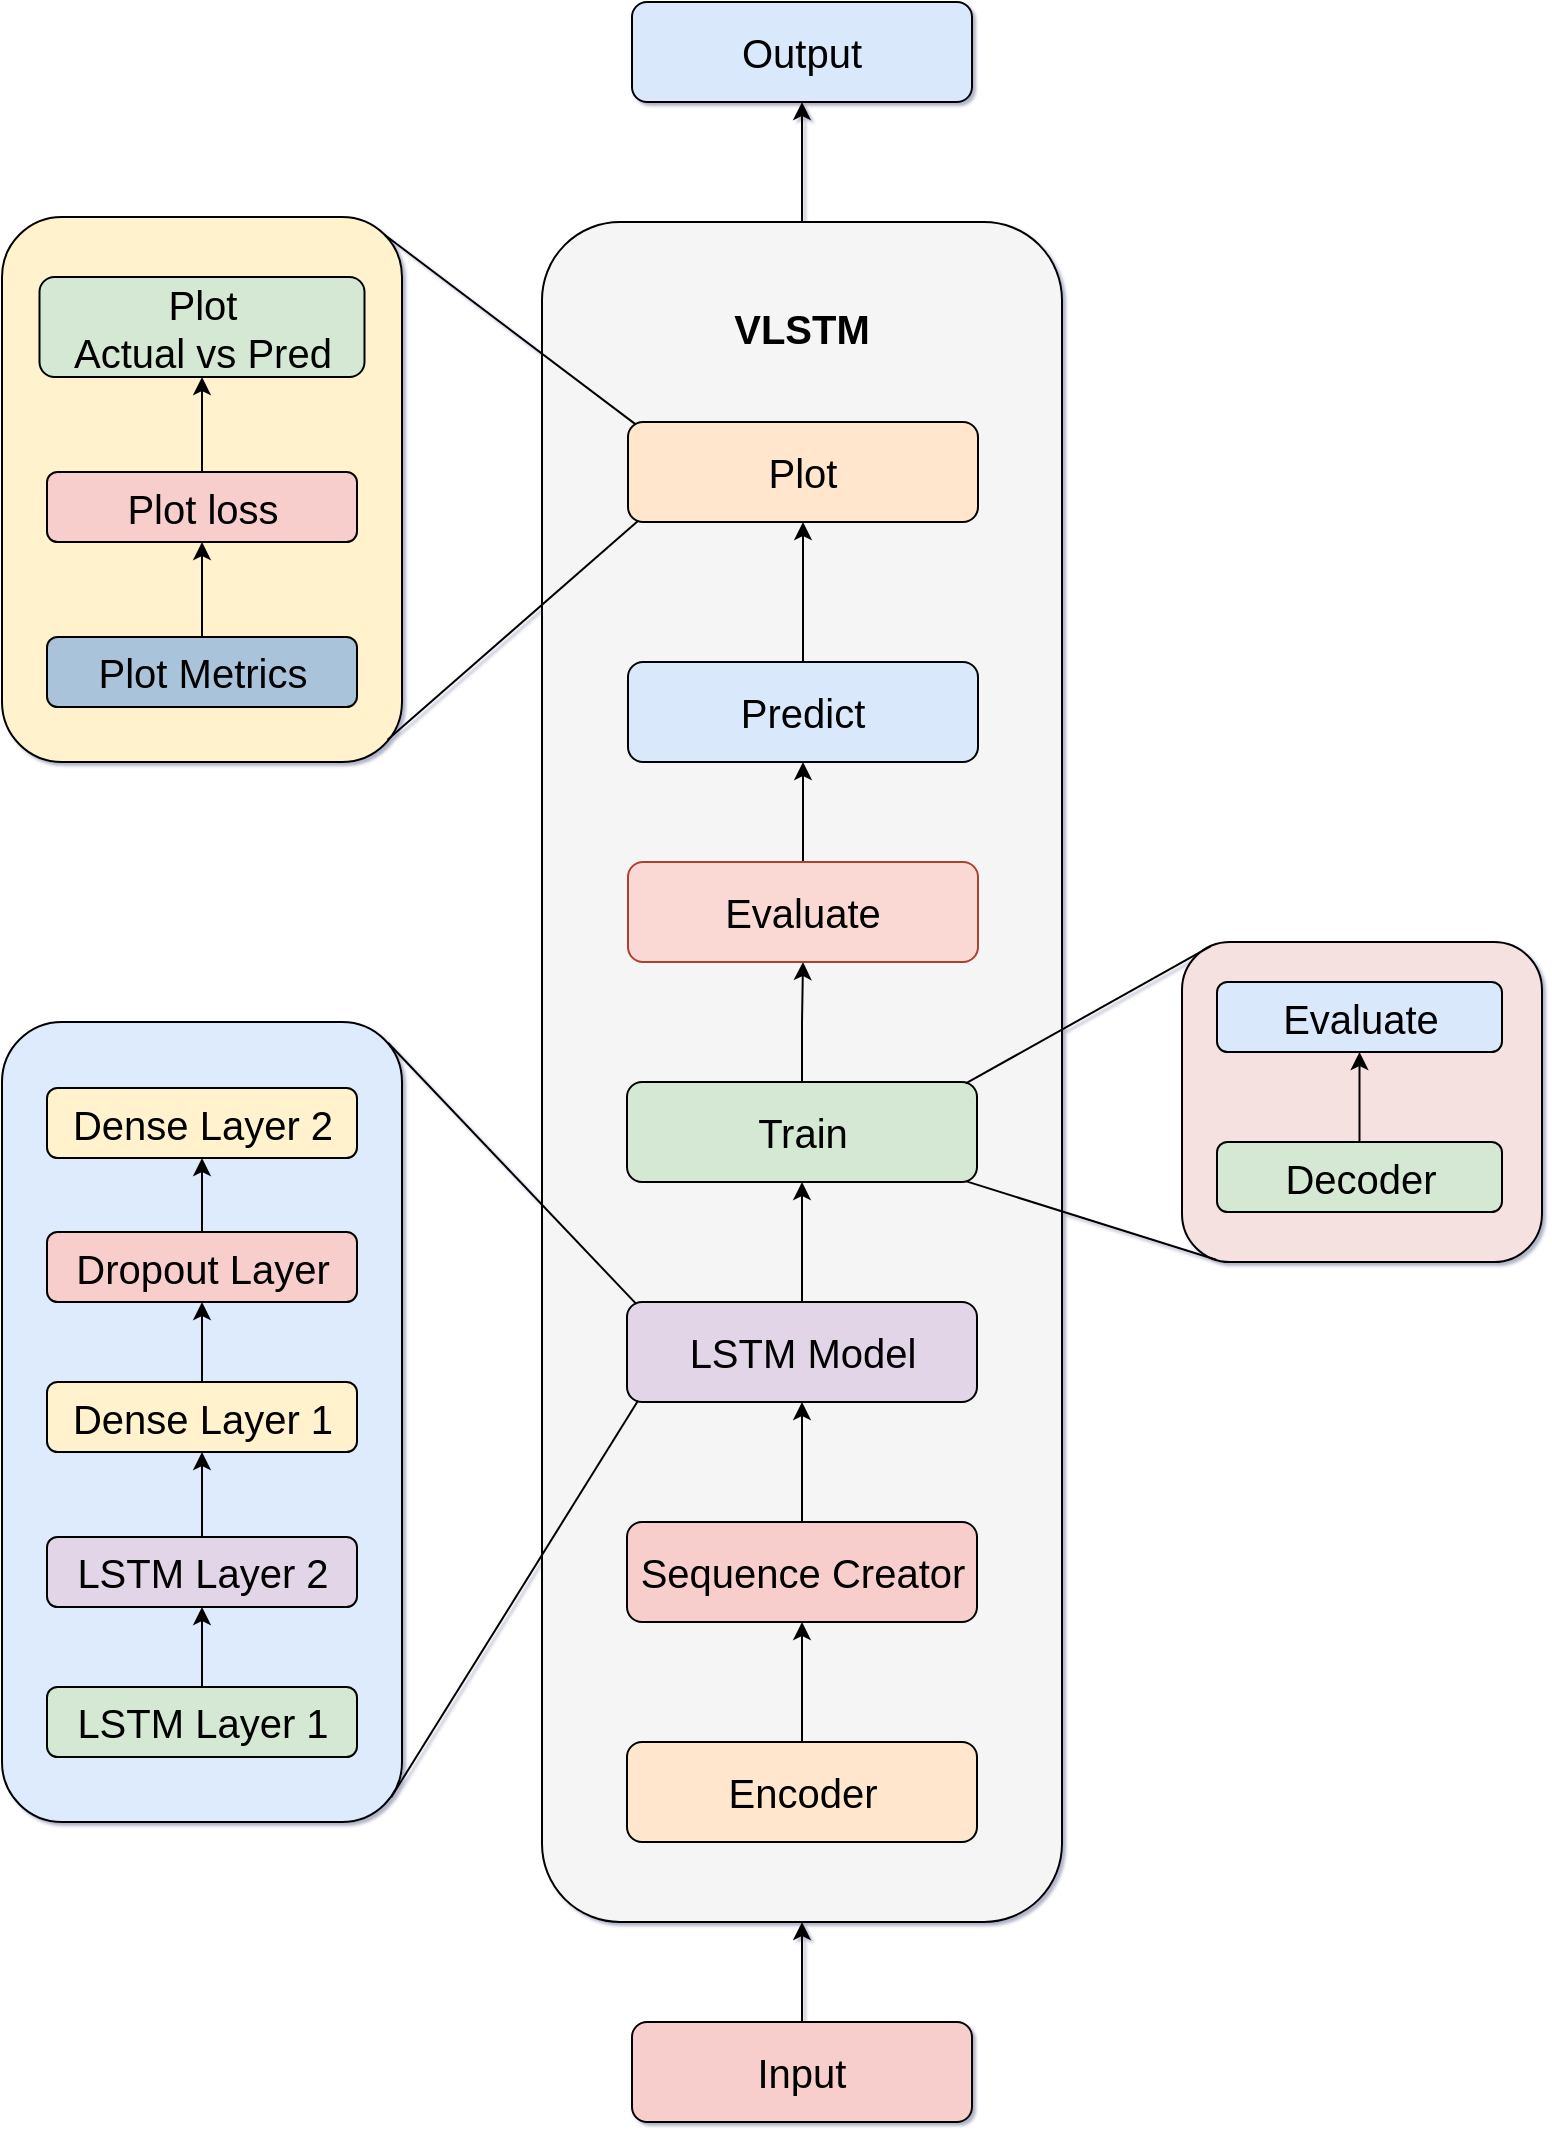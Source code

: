 <mxfile version="25.0.1">
  <diagram name="Page-1" id="XxGBwA8hfzoIfB4aXam7">
    <mxGraphModel dx="1697" dy="1125" grid="0" gridSize="10" guides="1" tooltips="1" connect="1" arrows="1" fold="1" page="1" pageScale="1" pageWidth="700" pageHeight="1000" background="#ffffff" math="0" shadow="1">
      <root>
        <mxCell id="0" />
        <mxCell id="1" parent="0" />
        <mxCell id="OKiee_rYJw-JIQHx1byR-1" style="edgeStyle=orthogonalEdgeStyle;rounded=0;orthogonalLoop=1;jettySize=auto;html=1;exitX=0.5;exitY=0;exitDx=0;exitDy=0;entryX=0.5;entryY=1;entryDx=0;entryDy=0;" parent="1" source="OKiee_rYJw-JIQHx1byR-2" target="OKiee_rYJw-JIQHx1byR-34" edge="1">
          <mxGeometry relative="1" as="geometry" />
        </mxCell>
        <mxCell id="OKiee_rYJw-JIQHx1byR-2" value="" style="rounded=1;whiteSpace=wrap;html=1;fillColor=#f5f5f5;strokeColor=#000000;fontColor=#333333;" parent="1" vertex="1">
          <mxGeometry x="569" y="511" width="260" height="850" as="geometry" />
        </mxCell>
        <mxCell id="OKiee_rYJw-JIQHx1byR-3" value="" style="rounded=1;whiteSpace=wrap;html=1;fillColor=#f5e1e0;strokeColor=#000000;" parent="1" vertex="1">
          <mxGeometry x="889" y="871" width="180" height="160" as="geometry" />
        </mxCell>
        <mxCell id="OKiee_rYJw-JIQHx1byR-4" value="" style="rounded=1;whiteSpace=wrap;html=1;fillColor=#ddebfd;strokeColor=#000000;" parent="1" vertex="1">
          <mxGeometry x="299" y="911" width="200" height="400" as="geometry" />
        </mxCell>
        <mxCell id="OKiee_rYJw-JIQHx1byR-5" style="edgeStyle=orthogonalEdgeStyle;rounded=0;orthogonalLoop=1;jettySize=auto;html=1;exitX=0.5;exitY=0;exitDx=0;exitDy=0;entryX=0.5;entryY=1;entryDx=0;entryDy=0;" parent="1" source="OKiee_rYJw-JIQHx1byR-6" target="OKiee_rYJw-JIQHx1byR-2" edge="1">
          <mxGeometry relative="1" as="geometry" />
        </mxCell>
        <mxCell id="OKiee_rYJw-JIQHx1byR-6" value="&lt;font style=&quot;font-size: 20px;&quot;&gt;Input&lt;/font&gt;" style="rounded=1;whiteSpace=wrap;html=1;fillColor=#f8cecc;strokeColor=#000000;" parent="1" vertex="1">
          <mxGeometry x="614" y="1411" width="170" height="50" as="geometry" />
        </mxCell>
        <mxCell id="OKiee_rYJw-JIQHx1byR-7" value="&lt;font style=&quot;font-size: 20px;&quot;&gt;Plot&lt;/font&gt;" style="rounded=1;whiteSpace=wrap;html=1;fillColor=#ffe6cc;strokeColor=#000000;" parent="1" vertex="1">
          <mxGeometry x="612" y="611" width="175" height="50" as="geometry" />
        </mxCell>
        <mxCell id="OKiee_rYJw-JIQHx1byR-8" style="edgeStyle=orthogonalEdgeStyle;rounded=0;orthogonalLoop=1;jettySize=auto;html=1;exitX=0.5;exitY=0;exitDx=0;exitDy=0;" parent="1" source="OKiee_rYJw-JIQHx1byR-9" target="OKiee_rYJw-JIQHx1byR-7" edge="1">
          <mxGeometry relative="1" as="geometry" />
        </mxCell>
        <mxCell id="OKiee_rYJw-JIQHx1byR-9" value="&lt;font style=&quot;font-size: 20px;&quot;&gt;Predict&lt;/font&gt;" style="rounded=1;whiteSpace=wrap;html=1;fillColor=#dae8fc;strokeColor=#000000;" parent="1" vertex="1">
          <mxGeometry x="612" y="731" width="175" height="50" as="geometry" />
        </mxCell>
        <mxCell id="OKiee_rYJw-JIQHx1byR-10" style="edgeStyle=orthogonalEdgeStyle;rounded=0;orthogonalLoop=1;jettySize=auto;html=1;exitX=0.5;exitY=0;exitDx=0;exitDy=0;" parent="1" source="OKiee_rYJw-JIQHx1byR-46" target="OKiee_rYJw-JIQHx1byR-9" edge="1">
          <mxGeometry relative="1" as="geometry" />
        </mxCell>
        <mxCell id="OKiee_rYJw-JIQHx1byR-11" value="&lt;font style=&quot;font-size: 20px;&quot;&gt;Train&lt;/font&gt;" style="rounded=1;whiteSpace=wrap;html=1;fillColor=#d5e8d4;strokeColor=#000000;" parent="1" vertex="1">
          <mxGeometry x="611.5" y="941" width="175" height="50" as="geometry" />
        </mxCell>
        <mxCell id="OKiee_rYJw-JIQHx1byR-12" value="" style="rounded=1;whiteSpace=wrap;html=1;fillColor=#fff2cc;strokeColor=#000000;" parent="1" vertex="1">
          <mxGeometry x="299" y="508.5" width="200" height="272.5" as="geometry" />
        </mxCell>
        <mxCell id="OKiee_rYJw-JIQHx1byR-13" style="edgeStyle=orthogonalEdgeStyle;rounded=0;orthogonalLoop=1;jettySize=auto;html=1;exitX=0.5;exitY=0;exitDx=0;exitDy=0;" parent="1" source="OKiee_rYJw-JIQHx1byR-14" target="OKiee_rYJw-JIQHx1byR-11" edge="1">
          <mxGeometry relative="1" as="geometry" />
        </mxCell>
        <mxCell id="OKiee_rYJw-JIQHx1byR-14" value="&lt;font style=&quot;font-size: 20px;&quot;&gt;LSTM Model&lt;/font&gt;" style="rounded=1;whiteSpace=wrap;html=1;fillColor=#e1d5e7;strokeColor=#000000;" parent="1" vertex="1">
          <mxGeometry x="611.5" y="1051" width="175" height="50" as="geometry" />
        </mxCell>
        <mxCell id="OKiee_rYJw-JIQHx1byR-15" style="edgeStyle=orthogonalEdgeStyle;rounded=0;orthogonalLoop=1;jettySize=auto;html=1;exitX=0.5;exitY=0;exitDx=0;exitDy=0;entryX=0.5;entryY=1;entryDx=0;entryDy=0;" parent="1" source="OKiee_rYJw-JIQHx1byR-16" target="OKiee_rYJw-JIQHx1byR-14" edge="1">
          <mxGeometry relative="1" as="geometry" />
        </mxCell>
        <mxCell id="OKiee_rYJw-JIQHx1byR-16" value="&lt;font style=&quot;font-size: 20px;&quot;&gt;Sequence Creator&lt;/font&gt;" style="rounded=1;whiteSpace=wrap;html=1;fillColor=#f8cecc;strokeColor=#000000;" parent="1" vertex="1">
          <mxGeometry x="611.5" y="1161" width="175" height="50" as="geometry" />
        </mxCell>
        <mxCell id="OKiee_rYJw-JIQHx1byR-17" style="edgeStyle=orthogonalEdgeStyle;rounded=0;orthogonalLoop=1;jettySize=auto;html=1;exitX=0.5;exitY=0;exitDx=0;exitDy=0;" parent="1" source="OKiee_rYJw-JIQHx1byR-18" target="OKiee_rYJw-JIQHx1byR-16" edge="1">
          <mxGeometry relative="1" as="geometry" />
        </mxCell>
        <mxCell id="OKiee_rYJw-JIQHx1byR-18" value="&lt;font style=&quot;font-size: 20px;&quot;&gt;Encoder&lt;/font&gt;" style="rounded=1;whiteSpace=wrap;html=1;fillColor=#ffe6cc;strokeColor=#000000;" parent="1" vertex="1">
          <mxGeometry x="611.5" y="1271" width="175" height="50" as="geometry" />
        </mxCell>
        <mxCell id="OKiee_rYJw-JIQHx1byR-19" value="&lt;font style=&quot;font-size: 20px;&quot;&gt;Evaluate&lt;/font&gt;" style="rounded=1;whiteSpace=wrap;html=1;fillColor=#dae8fc;strokeColor=#000000;" parent="1" vertex="1">
          <mxGeometry x="906.5" y="891" width="142.5" height="35" as="geometry" />
        </mxCell>
        <mxCell id="OKiee_rYJw-JIQHx1byR-20" style="edgeStyle=orthogonalEdgeStyle;rounded=0;orthogonalLoop=1;jettySize=auto;html=1;exitX=0.5;exitY=0;exitDx=0;exitDy=0;entryX=0.5;entryY=1;entryDx=0;entryDy=0;" parent="1" source="OKiee_rYJw-JIQHx1byR-21" target="OKiee_rYJw-JIQHx1byR-19" edge="1">
          <mxGeometry relative="1" as="geometry" />
        </mxCell>
        <mxCell id="OKiee_rYJw-JIQHx1byR-21" value="&lt;font style=&quot;font-size: 20px;&quot;&gt;Decoder&lt;/font&gt;" style="rounded=1;whiteSpace=wrap;html=1;fillColor=#d5e8d4;strokeColor=#000000;" parent="1" vertex="1">
          <mxGeometry x="906.5" y="971" width="142.5" height="35" as="geometry" />
        </mxCell>
        <mxCell id="OKiee_rYJw-JIQHx1byR-22" value="&lt;font style=&quot;font-size: 20px;&quot;&gt;Plot&lt;/font&gt;&lt;div&gt;&lt;font style=&quot;font-size: 20px;&quot;&gt;Actual vs Pred&lt;/font&gt;&lt;/div&gt;" style="rounded=1;whiteSpace=wrap;html=1;fillColor=#d5e8d4;strokeColor=#000000;" parent="1" vertex="1">
          <mxGeometry x="317.75" y="538.5" width="162.5" height="50" as="geometry" />
        </mxCell>
        <mxCell id="OKiee_rYJw-JIQHx1byR-23" value="&lt;font style=&quot;font-size: 20px;&quot;&gt;Plot loss&lt;/font&gt;" style="rounded=1;whiteSpace=wrap;html=1;fillColor=#f8cecc;strokeColor=#000000;" parent="1" vertex="1">
          <mxGeometry x="321.5" y="636" width="155" height="35" as="geometry" />
        </mxCell>
        <mxCell id="OKiee_rYJw-JIQHx1byR-24" style="edgeStyle=orthogonalEdgeStyle;rounded=0;orthogonalLoop=1;jettySize=auto;html=1;exitX=0.5;exitY=0;exitDx=0;exitDy=0;entryX=0.5;entryY=1;entryDx=0;entryDy=0;" parent="1" source="OKiee_rYJw-JIQHx1byR-25" target="OKiee_rYJw-JIQHx1byR-27" edge="1">
          <mxGeometry relative="1" as="geometry" />
        </mxCell>
        <mxCell id="OKiee_rYJw-JIQHx1byR-25" value="&lt;font style=&quot;font-size: 20px;&quot;&gt;LSTM Layer 1&lt;/font&gt;" style="rounded=1;whiteSpace=wrap;html=1;fillColor=#d5e8d4;strokeColor=#000000;" parent="1" vertex="1">
          <mxGeometry x="321.5" y="1243.5" width="155" height="35" as="geometry" />
        </mxCell>
        <mxCell id="OKiee_rYJw-JIQHx1byR-26" style="edgeStyle=orthogonalEdgeStyle;rounded=0;orthogonalLoop=1;jettySize=auto;html=1;exitX=0.5;exitY=0;exitDx=0;exitDy=0;entryX=0.5;entryY=1;entryDx=0;entryDy=0;" parent="1" source="OKiee_rYJw-JIQHx1byR-27" target="OKiee_rYJw-JIQHx1byR-29" edge="1">
          <mxGeometry relative="1" as="geometry" />
        </mxCell>
        <mxCell id="OKiee_rYJw-JIQHx1byR-27" value="&lt;span style=&quot;font-size: 20px;&quot;&gt;LSTM&amp;nbsp;&lt;/span&gt;&lt;span style=&quot;font-size: 20px;&quot;&gt;Layer 2&lt;/span&gt;" style="rounded=1;whiteSpace=wrap;html=1;fillColor=#e1d5e7;strokeColor=#000000;" parent="1" vertex="1">
          <mxGeometry x="321.5" y="1168.5" width="155" height="35" as="geometry" />
        </mxCell>
        <mxCell id="OKiee_rYJw-JIQHx1byR-28" style="edgeStyle=orthogonalEdgeStyle;rounded=0;orthogonalLoop=1;jettySize=auto;html=1;exitX=0.5;exitY=0;exitDx=0;exitDy=0;entryX=0.5;entryY=1;entryDx=0;entryDy=0;" parent="1" source="OKiee_rYJw-JIQHx1byR-29" target="OKiee_rYJw-JIQHx1byR-32" edge="1">
          <mxGeometry relative="1" as="geometry" />
        </mxCell>
        <mxCell id="OKiee_rYJw-JIQHx1byR-29" value="&lt;font style=&quot;font-size: 20px;&quot;&gt;Dense Layer 1&lt;/font&gt;" style="rounded=1;whiteSpace=wrap;html=1;fillColor=#fff2cc;strokeColor=#000000;" parent="1" vertex="1">
          <mxGeometry x="321.5" y="1091" width="155" height="35" as="geometry" />
        </mxCell>
        <mxCell id="OKiee_rYJw-JIQHx1byR-31" value="&lt;span style=&quot;font-size: 20px;&quot;&gt;Dense Layer 2&lt;/span&gt;" style="rounded=1;whiteSpace=wrap;html=1;fillColor=#fff2cc;strokeColor=#000000;" parent="1" vertex="1">
          <mxGeometry x="321.5" y="944" width="155" height="35" as="geometry" />
        </mxCell>
        <mxCell id="OKiee_rYJw-JIQHx1byR-32" value="&lt;span style=&quot;font-size: 20px;&quot;&gt;Dropout Layer&lt;/span&gt;" style="rounded=1;whiteSpace=wrap;html=1;fillColor=#f8cecc;strokeColor=#000000;" parent="1" vertex="1">
          <mxGeometry x="321.5" y="1016" width="155" height="35" as="geometry" />
        </mxCell>
        <mxCell id="OKiee_rYJw-JIQHx1byR-33" style="edgeStyle=orthogonalEdgeStyle;rounded=0;orthogonalLoop=1;jettySize=auto;html=1;exitX=0.5;exitY=1;exitDx=0;exitDy=0;" parent="1" source="OKiee_rYJw-JIQHx1byR-4" target="OKiee_rYJw-JIQHx1byR-4" edge="1">
          <mxGeometry relative="1" as="geometry" />
        </mxCell>
        <mxCell id="OKiee_rYJw-JIQHx1byR-34" value="&lt;span style=&quot;font-size: 20px;&quot;&gt;Output&lt;/span&gt;" style="rounded=1;whiteSpace=wrap;html=1;fillColor=#dae8fc;strokeColor=#000000;" parent="1" vertex="1">
          <mxGeometry x="614" y="401" width="170" height="50" as="geometry" />
        </mxCell>
        <mxCell id="OKiee_rYJw-JIQHx1byR-35" value="" style="endArrow=none;html=1;rounded=0;exitX=0.965;exitY=0.026;exitDx=0;exitDy=0;entryX=0.027;entryY=0.021;entryDx=0;entryDy=0;entryPerimeter=0;exitPerimeter=0;" parent="1" source="OKiee_rYJw-JIQHx1byR-4" target="OKiee_rYJw-JIQHx1byR-14" edge="1">
          <mxGeometry width="50" height="50" relative="1" as="geometry">
            <mxPoint x="529" y="961" as="sourcePoint" />
            <mxPoint x="579" y="911" as="targetPoint" />
          </mxGeometry>
        </mxCell>
        <mxCell id="OKiee_rYJw-JIQHx1byR-36" value="" style="endArrow=none;html=1;rounded=0;exitX=0.973;exitY=0.969;exitDx=0;exitDy=0;exitPerimeter=0;entryX=0.031;entryY=0.99;entryDx=0;entryDy=0;entryPerimeter=0;" parent="1" source="OKiee_rYJw-JIQHx1byR-4" target="OKiee_rYJw-JIQHx1byR-14" edge="1">
          <mxGeometry width="50" height="50" relative="1" as="geometry">
            <mxPoint x="487" y="1307" as="sourcePoint" />
            <mxPoint x="616" y="1098" as="targetPoint" />
          </mxGeometry>
        </mxCell>
        <mxCell id="OKiee_rYJw-JIQHx1byR-37" value="" style="endArrow=none;html=1;rounded=0;exitX=0.968;exitY=0.014;exitDx=0;exitDy=0;entryX=0.079;entryY=0.014;entryDx=0;entryDy=0;entryPerimeter=0;exitPerimeter=0;" parent="1" source="OKiee_rYJw-JIQHx1byR-11" target="OKiee_rYJw-JIQHx1byR-3" edge="1">
          <mxGeometry width="50" height="50" relative="1" as="geometry">
            <mxPoint x="839" y="921" as="sourcePoint" />
            <mxPoint x="889" y="871" as="targetPoint" />
          </mxGeometry>
        </mxCell>
        <mxCell id="OKiee_rYJw-JIQHx1byR-38" value="" style="endArrow=none;html=1;rounded=0;exitX=0.97;exitY=0.994;exitDx=0;exitDy=0;exitPerimeter=0;entryX=0.095;entryY=0.993;entryDx=0;entryDy=0;entryPerimeter=0;" parent="1" source="OKiee_rYJw-JIQHx1byR-11" target="OKiee_rYJw-JIQHx1byR-3" edge="1">
          <mxGeometry width="50" height="50" relative="1" as="geometry">
            <mxPoint x="889" y="1001" as="sourcePoint" />
            <mxPoint x="939" y="951" as="targetPoint" />
          </mxGeometry>
        </mxCell>
        <mxCell id="OKiee_rYJw-JIQHx1byR-39" value="" style="endArrow=none;html=1;rounded=0;exitX=0.021;exitY=0.021;exitDx=0;exitDy=0;exitPerimeter=0;entryX=0.957;entryY=0.033;entryDx=0;entryDy=0;entryPerimeter=0;" parent="1" source="OKiee_rYJw-JIQHx1byR-7" target="OKiee_rYJw-JIQHx1byR-12" edge="1">
          <mxGeometry width="50" height="50" relative="1" as="geometry">
            <mxPoint x="829" y="881" as="sourcePoint" />
            <mxPoint x="519" y="671" as="targetPoint" />
          </mxGeometry>
        </mxCell>
        <mxCell id="OKiee_rYJw-JIQHx1byR-40" value="" style="endArrow=none;html=1;rounded=0;entryX=0.03;entryY=0.984;entryDx=0;entryDy=0;entryPerimeter=0;exitX=0.964;exitY=0.959;exitDx=0;exitDy=0;exitPerimeter=0;" parent="1" source="OKiee_rYJw-JIQHx1byR-12" target="OKiee_rYJw-JIQHx1byR-7" edge="1">
          <mxGeometry width="50" height="50" relative="1" as="geometry">
            <mxPoint x="478" y="861" as="sourcePoint" />
            <mxPoint x="559" y="771" as="targetPoint" />
          </mxGeometry>
        </mxCell>
        <mxCell id="OKiee_rYJw-JIQHx1byR-41" value="&lt;span style=&quot;font-size: 20px;&quot;&gt;&lt;b&gt;VLSTM&lt;/b&gt;&lt;/span&gt;" style="text;html=1;align=center;verticalAlign=middle;whiteSpace=wrap;rounded=0;" parent="1" vertex="1">
          <mxGeometry x="669" y="548.5" width="60" height="30" as="geometry" />
        </mxCell>
        <mxCell id="OKiee_rYJw-JIQHx1byR-42" value="&lt;span style=&quot;font-size: 20px;&quot;&gt;&lt;font color=&quot;#000000&quot;&gt;Plot Metrics&lt;/font&gt;&lt;/span&gt;" style="rounded=1;whiteSpace=wrap;html=1;fillColor=#a9c3db;strokeColor=#000000;fontColor=#ffffff;" parent="1" vertex="1">
          <mxGeometry x="321.5" y="718.5" width="155" height="35" as="geometry" />
        </mxCell>
        <mxCell id="OKiee_rYJw-JIQHx1byR-43" style="edgeStyle=orthogonalEdgeStyle;rounded=0;orthogonalLoop=1;jettySize=auto;html=1;exitX=0.5;exitY=0;exitDx=0;exitDy=0;entryX=0.5;entryY=1;entryDx=0;entryDy=0;" parent="1" source="OKiee_rYJw-JIQHx1byR-42" target="OKiee_rYJw-JIQHx1byR-23" edge="1">
          <mxGeometry relative="1" as="geometry">
            <mxPoint x="924" y="528.5" as="sourcePoint" />
            <mxPoint x="399" y="668.5" as="targetPoint" />
          </mxGeometry>
        </mxCell>
        <mxCell id="OKiee_rYJw-JIQHx1byR-44" value="" style="endArrow=classic;html=1;rounded=0;exitX=0.5;exitY=0;exitDx=0;exitDy=0;entryX=0.5;entryY=1;entryDx=0;entryDy=0;" parent="1" source="OKiee_rYJw-JIQHx1byR-23" target="OKiee_rYJw-JIQHx1byR-22" edge="1">
          <mxGeometry width="50" height="50" relative="1" as="geometry">
            <mxPoint x="234" y="538.5" as="sourcePoint" />
            <mxPoint x="284" y="488.5" as="targetPoint" />
          </mxGeometry>
        </mxCell>
        <mxCell id="OKiee_rYJw-JIQHx1byR-45" value="" style="edgeStyle=orthogonalEdgeStyle;rounded=0;orthogonalLoop=1;jettySize=auto;html=1;exitX=0.5;exitY=0;exitDx=0;exitDy=0;" parent="1" source="OKiee_rYJw-JIQHx1byR-11" target="OKiee_rYJw-JIQHx1byR-46" edge="1">
          <mxGeometry relative="1" as="geometry">
            <mxPoint x="699" y="941" as="sourcePoint" />
            <mxPoint x="700" y="781" as="targetPoint" />
          </mxGeometry>
        </mxCell>
        <mxCell id="OKiee_rYJw-JIQHx1byR-46" value="&lt;font style=&quot;font-size: 20px;&quot;&gt;Evaluate&lt;/font&gt;" style="rounded=1;whiteSpace=wrap;html=1;fillColor=#fad9d5;strokeColor=#ae4132;" parent="1" vertex="1">
          <mxGeometry x="612" y="831" width="175" height="50" as="geometry" />
        </mxCell>
        <mxCell id="6ve3e0p1etftkXGksgkd-1" value="" style="endArrow=classic;html=1;rounded=0;entryX=0.5;entryY=1;entryDx=0;entryDy=0;exitX=0.5;exitY=0;exitDx=0;exitDy=0;" edge="1" parent="1" source="OKiee_rYJw-JIQHx1byR-32" target="OKiee_rYJw-JIQHx1byR-31">
          <mxGeometry width="50" height="50" relative="1" as="geometry">
            <mxPoint x="398" y="1011" as="sourcePoint" />
            <mxPoint x="445" y="958" as="targetPoint" />
          </mxGeometry>
        </mxCell>
      </root>
    </mxGraphModel>
  </diagram>
</mxfile>
